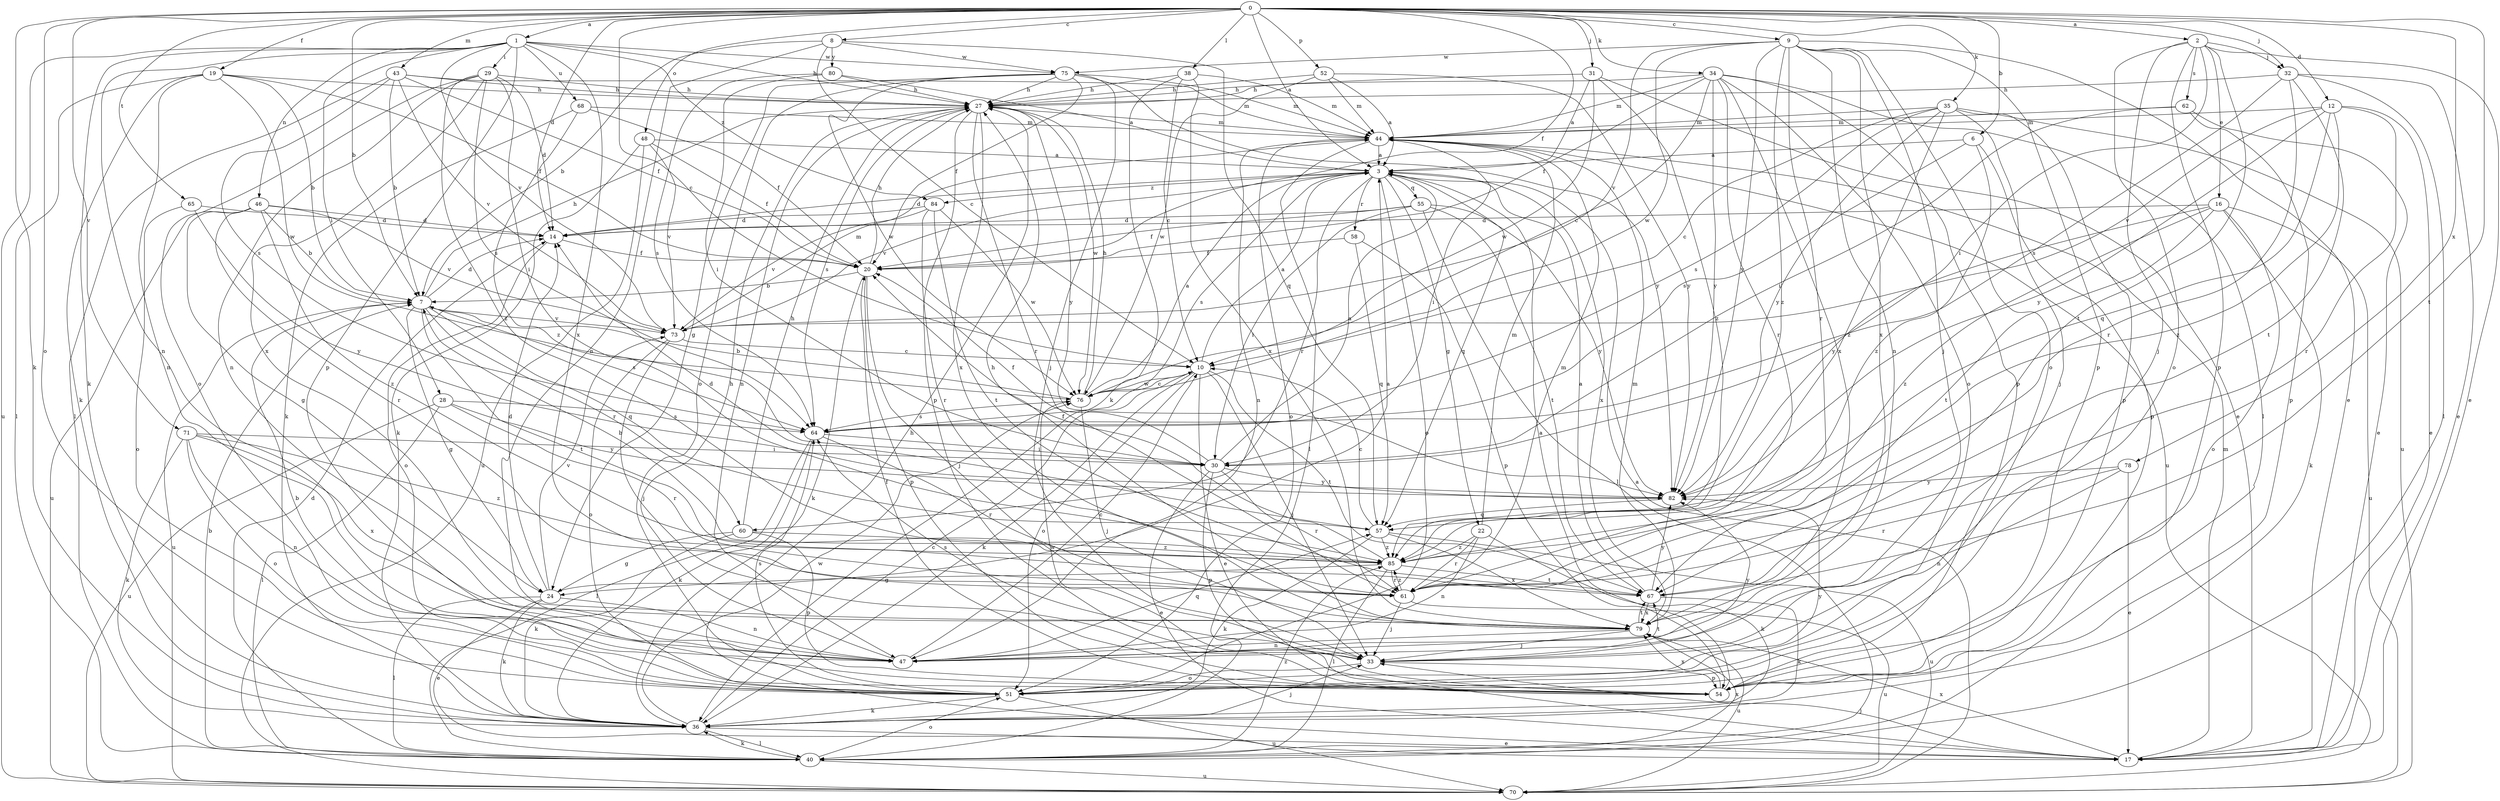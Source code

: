 strict digraph  {
0;
1;
2;
3;
6;
7;
8;
9;
10;
12;
14;
16;
17;
19;
20;
22;
24;
27;
28;
29;
30;
31;
32;
33;
34;
35;
36;
38;
40;
43;
44;
46;
47;
48;
51;
52;
54;
55;
57;
58;
60;
61;
62;
64;
65;
67;
68;
70;
71;
73;
75;
76;
78;
79;
80;
82;
84;
85;
0 -> 1  [label=a];
0 -> 2  [label=a];
0 -> 3  [label=a];
0 -> 6  [label=b];
0 -> 7  [label=b];
0 -> 8  [label=c];
0 -> 9  [label=c];
0 -> 10  [label=c];
0 -> 12  [label=d];
0 -> 14  [label=d];
0 -> 19  [label=f];
0 -> 20  [label=f];
0 -> 31  [label=j];
0 -> 32  [label=j];
0 -> 34  [label=k];
0 -> 35  [label=k];
0 -> 36  [label=k];
0 -> 38  [label=l];
0 -> 43  [label=m];
0 -> 48  [label=o];
0 -> 51  [label=o];
0 -> 52  [label=p];
0 -> 65  [label=t];
0 -> 67  [label=t];
0 -> 71  [label=v];
0 -> 78  [label=x];
1 -> 27  [label=h];
1 -> 28  [label=i];
1 -> 29  [label=i];
1 -> 36  [label=k];
1 -> 46  [label=n];
1 -> 47  [label=n];
1 -> 54  [label=p];
1 -> 68  [label=u];
1 -> 70  [label=u];
1 -> 73  [label=v];
1 -> 75  [label=w];
1 -> 79  [label=x];
1 -> 84  [label=z];
2 -> 16  [label=e];
2 -> 17  [label=e];
2 -> 30  [label=i];
2 -> 32  [label=j];
2 -> 33  [label=j];
2 -> 51  [label=o];
2 -> 54  [label=p];
2 -> 62  [label=s];
2 -> 67  [label=t];
3 -> 14  [label=d];
3 -> 22  [label=g];
3 -> 51  [label=o];
3 -> 55  [label=q];
3 -> 57  [label=q];
3 -> 58  [label=r];
3 -> 60  [label=r];
3 -> 64  [label=s];
3 -> 73  [label=v];
3 -> 79  [label=x];
3 -> 84  [label=z];
6 -> 3  [label=a];
6 -> 54  [label=p];
6 -> 64  [label=s];
6 -> 85  [label=z];
7 -> 14  [label=d];
7 -> 24  [label=g];
7 -> 27  [label=h];
7 -> 57  [label=q];
7 -> 60  [label=r];
7 -> 64  [label=s];
7 -> 67  [label=t];
7 -> 70  [label=u];
7 -> 73  [label=v];
8 -> 7  [label=b];
8 -> 10  [label=c];
8 -> 47  [label=n];
8 -> 57  [label=q];
8 -> 75  [label=w];
8 -> 80  [label=y];
9 -> 17  [label=e];
9 -> 33  [label=j];
9 -> 47  [label=n];
9 -> 51  [label=o];
9 -> 54  [label=p];
9 -> 61  [label=r];
9 -> 73  [label=v];
9 -> 75  [label=w];
9 -> 76  [label=w];
9 -> 79  [label=x];
9 -> 82  [label=y];
9 -> 85  [label=z];
10 -> 3  [label=a];
10 -> 17  [label=e];
10 -> 33  [label=j];
10 -> 36  [label=k];
10 -> 51  [label=o];
10 -> 67  [label=t];
10 -> 76  [label=w];
12 -> 17  [label=e];
12 -> 44  [label=m];
12 -> 57  [label=q];
12 -> 61  [label=r];
12 -> 73  [label=v];
12 -> 82  [label=y];
12 -> 85  [label=z];
14 -> 20  [label=f];
14 -> 51  [label=o];
16 -> 14  [label=d];
16 -> 36  [label=k];
16 -> 51  [label=o];
16 -> 67  [label=t];
16 -> 70  [label=u];
16 -> 82  [label=y];
16 -> 85  [label=z];
17 -> 27  [label=h];
17 -> 33  [label=j];
17 -> 44  [label=m];
17 -> 79  [label=x];
19 -> 7  [label=b];
19 -> 20  [label=f];
19 -> 27  [label=h];
19 -> 36  [label=k];
19 -> 40  [label=l];
19 -> 47  [label=n];
19 -> 76  [label=w];
20 -> 7  [label=b];
20 -> 27  [label=h];
20 -> 33  [label=j];
20 -> 36  [label=k];
20 -> 54  [label=p];
22 -> 36  [label=k];
22 -> 44  [label=m];
22 -> 47  [label=n];
22 -> 61  [label=r];
22 -> 85  [label=z];
24 -> 3  [label=a];
24 -> 14  [label=d];
24 -> 17  [label=e];
24 -> 36  [label=k];
24 -> 40  [label=l];
24 -> 47  [label=n];
24 -> 73  [label=v];
27 -> 44  [label=m];
27 -> 47  [label=n];
27 -> 54  [label=p];
27 -> 61  [label=r];
27 -> 64  [label=s];
27 -> 76  [label=w];
27 -> 79  [label=x];
27 -> 82  [label=y];
28 -> 40  [label=l];
28 -> 61  [label=r];
28 -> 64  [label=s];
28 -> 70  [label=u];
28 -> 82  [label=y];
29 -> 14  [label=d];
29 -> 27  [label=h];
29 -> 30  [label=i];
29 -> 47  [label=n];
29 -> 51  [label=o];
29 -> 64  [label=s];
29 -> 79  [label=x];
29 -> 85  [label=z];
30 -> 3  [label=a];
30 -> 17  [label=e];
30 -> 20  [label=f];
30 -> 54  [label=p];
30 -> 61  [label=r];
30 -> 82  [label=y];
31 -> 3  [label=a];
31 -> 17  [label=e];
31 -> 27  [label=h];
31 -> 76  [label=w];
31 -> 85  [label=z];
32 -> 17  [label=e];
32 -> 27  [label=h];
32 -> 40  [label=l];
32 -> 61  [label=r];
32 -> 64  [label=s];
32 -> 67  [label=t];
33 -> 51  [label=o];
33 -> 54  [label=p];
33 -> 64  [label=s];
33 -> 82  [label=y];
34 -> 10  [label=c];
34 -> 20  [label=f];
34 -> 27  [label=h];
34 -> 40  [label=l];
34 -> 44  [label=m];
34 -> 51  [label=o];
34 -> 54  [label=p];
34 -> 61  [label=r];
34 -> 79  [label=x];
34 -> 82  [label=y];
35 -> 10  [label=c];
35 -> 33  [label=j];
35 -> 44  [label=m];
35 -> 54  [label=p];
35 -> 64  [label=s];
35 -> 70  [label=u];
35 -> 82  [label=y];
35 -> 85  [label=z];
36 -> 10  [label=c];
36 -> 17  [label=e];
36 -> 33  [label=j];
36 -> 40  [label=l];
36 -> 76  [label=w];
38 -> 10  [label=c];
38 -> 27  [label=h];
38 -> 36  [label=k];
38 -> 44  [label=m];
38 -> 79  [label=x];
40 -> 7  [label=b];
40 -> 14  [label=d];
40 -> 36  [label=k];
40 -> 51  [label=o];
40 -> 70  [label=u];
40 -> 79  [label=x];
40 -> 85  [label=z];
43 -> 7  [label=b];
43 -> 20  [label=f];
43 -> 27  [label=h];
43 -> 40  [label=l];
43 -> 44  [label=m];
43 -> 64  [label=s];
43 -> 73  [label=v];
44 -> 3  [label=a];
44 -> 30  [label=i];
44 -> 40  [label=l];
44 -> 47  [label=n];
44 -> 51  [label=o];
44 -> 70  [label=u];
46 -> 7  [label=b];
46 -> 14  [label=d];
46 -> 24  [label=g];
46 -> 61  [label=r];
46 -> 70  [label=u];
46 -> 73  [label=v];
46 -> 85  [label=z];
47 -> 10  [label=c];
47 -> 27  [label=h];
47 -> 57  [label=q];
47 -> 67  [label=t];
48 -> 3  [label=a];
48 -> 20  [label=f];
48 -> 36  [label=k];
48 -> 70  [label=u];
48 -> 73  [label=v];
51 -> 36  [label=k];
51 -> 64  [label=s];
51 -> 70  [label=u];
51 -> 82  [label=y];
52 -> 3  [label=a];
52 -> 27  [label=h];
52 -> 44  [label=m];
52 -> 76  [label=w];
52 -> 82  [label=y];
54 -> 3  [label=a];
54 -> 7  [label=b];
54 -> 20  [label=f];
54 -> 76  [label=w];
54 -> 79  [label=x];
55 -> 14  [label=d];
55 -> 20  [label=f];
55 -> 30  [label=i];
55 -> 40  [label=l];
55 -> 67  [label=t];
55 -> 82  [label=y];
57 -> 10  [label=c];
57 -> 14  [label=d];
57 -> 36  [label=k];
57 -> 70  [label=u];
57 -> 79  [label=x];
57 -> 85  [label=z];
58 -> 20  [label=f];
58 -> 54  [label=p];
58 -> 57  [label=q];
60 -> 24  [label=g];
60 -> 27  [label=h];
60 -> 36  [label=k];
60 -> 54  [label=p];
60 -> 85  [label=z];
61 -> 33  [label=j];
61 -> 44  [label=m];
61 -> 70  [label=u];
61 -> 85  [label=z];
62 -> 17  [label=e];
62 -> 30  [label=i];
62 -> 44  [label=m];
62 -> 54  [label=p];
64 -> 30  [label=i];
64 -> 36  [label=k];
64 -> 40  [label=l];
64 -> 61  [label=r];
65 -> 14  [label=d];
65 -> 51  [label=o];
65 -> 82  [label=y];
67 -> 3  [label=a];
67 -> 36  [label=k];
67 -> 79  [label=x];
67 -> 82  [label=y];
68 -> 20  [label=f];
68 -> 36  [label=k];
68 -> 44  [label=m];
68 -> 85  [label=z];
70 -> 3  [label=a];
71 -> 30  [label=i];
71 -> 36  [label=k];
71 -> 47  [label=n];
71 -> 51  [label=o];
71 -> 79  [label=x];
71 -> 85  [label=z];
73 -> 10  [label=c];
73 -> 33  [label=j];
73 -> 44  [label=m];
73 -> 51  [label=o];
75 -> 20  [label=f];
75 -> 24  [label=g];
75 -> 27  [label=h];
75 -> 33  [label=j];
75 -> 44  [label=m];
75 -> 51  [label=o];
75 -> 76  [label=w];
75 -> 82  [label=y];
76 -> 3  [label=a];
76 -> 7  [label=b];
76 -> 10  [label=c];
76 -> 27  [label=h];
76 -> 33  [label=j];
76 -> 64  [label=s];
78 -> 17  [label=e];
78 -> 47  [label=n];
78 -> 61  [label=r];
78 -> 82  [label=y];
79 -> 27  [label=h];
79 -> 33  [label=j];
79 -> 44  [label=m];
79 -> 47  [label=n];
79 -> 67  [label=t];
79 -> 70  [label=u];
80 -> 3  [label=a];
80 -> 27  [label=h];
80 -> 30  [label=i];
80 -> 64  [label=s];
82 -> 57  [label=q];
84 -> 14  [label=d];
84 -> 61  [label=r];
84 -> 67  [label=t];
84 -> 73  [label=v];
84 -> 76  [label=w];
85 -> 7  [label=b];
85 -> 20  [label=f];
85 -> 24  [label=g];
85 -> 40  [label=l];
85 -> 61  [label=r];
85 -> 67  [label=t];
}
